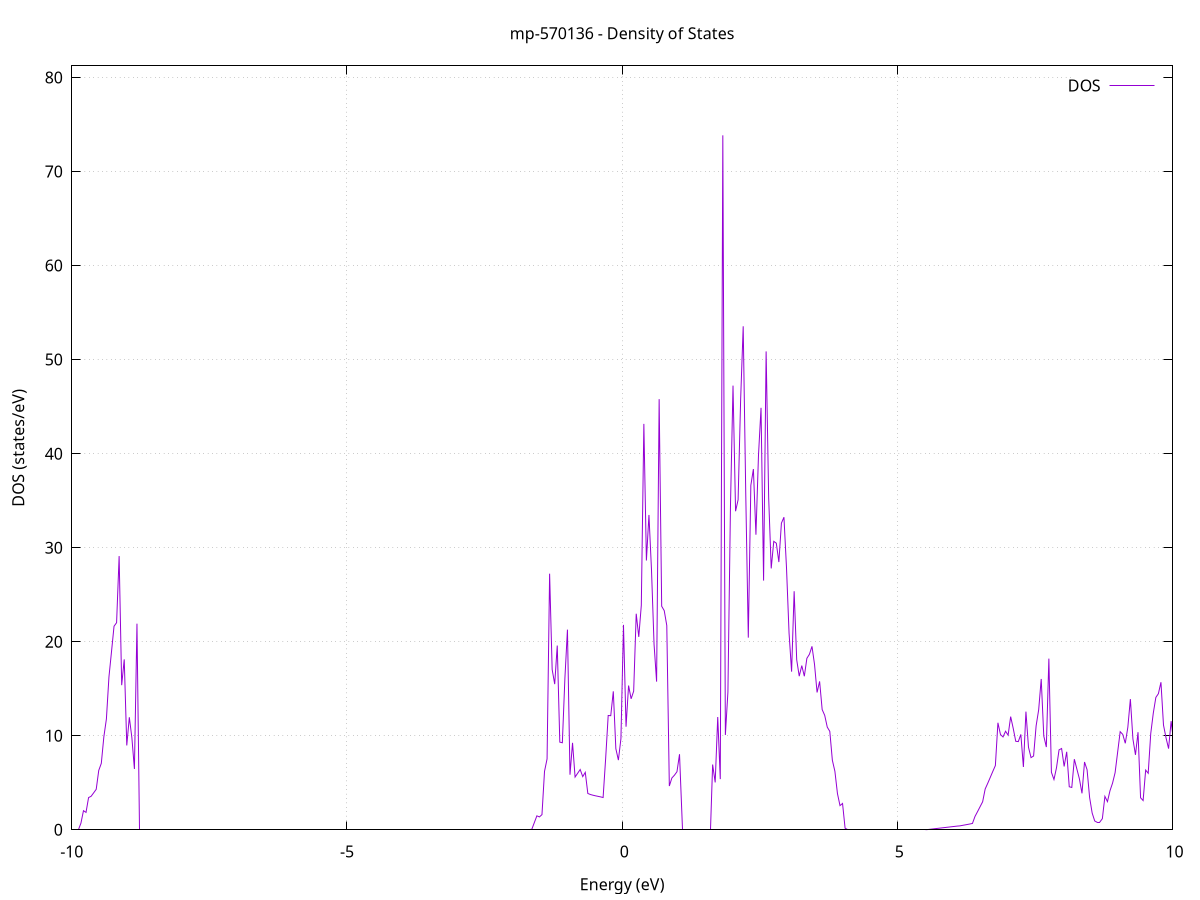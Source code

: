 set title 'mp-570136 - Density of States'
set xlabel 'Energy (eV)'
set ylabel 'DOS (states/eV)'
set grid
set xrange [-10:10]
set yrange [0:81.235]
set xzeroaxis lt -1
set terminal png size 800,600
set output 'mp-570136_dos_gnuplot.png'
plot '-' using 1:2 with lines title 'DOS'
-69.215500 0.000000
-69.169200 0.000000
-69.122900 0.000000
-69.076600 0.000000
-69.030300 0.000000
-68.984000 0.000000
-68.937800 0.000000
-68.891500 0.000000
-68.845200 0.000000
-68.798900 0.000000
-68.752600 0.000000
-68.706300 0.000000
-68.660100 0.000000
-68.613800 0.000000
-68.567500 0.000000
-68.521200 0.000000
-68.474900 0.000000
-68.428600 0.000000
-68.382400 0.000000
-68.336100 0.000000
-68.289800 0.000000
-68.243500 0.000000
-68.197200 0.000000
-68.150900 0.000000
-68.104700 0.000000
-68.058400 0.000000
-68.012100 0.000000
-67.965800 0.000000
-67.919500 0.000000
-67.873200 0.000000
-67.827000 0.000000
-67.780700 0.000000
-67.734400 0.000000
-67.688100 0.000000
-67.641800 0.000000
-67.595500 0.000000
-67.549300 0.000000
-67.503000 0.000000
-67.456700 0.000000
-67.410400 0.000000
-67.364100 0.000000
-67.317800 0.000000
-67.271600 0.000000
-67.225300 0.000000
-67.179000 0.000000
-67.132700 0.000000
-67.086400 0.000000
-67.040100 0.000000
-66.993900 0.000000
-66.947600 0.000000
-66.901300 0.000000
-66.855000 0.000000
-66.808700 0.000000
-66.762400 0.000000
-66.716200 0.000000
-66.669900 0.000000
-66.623600 0.000000
-66.577300 0.000000
-66.531000 0.000000
-66.484700 0.000000
-66.438500 0.000000
-66.392200 0.000000
-66.345900 0.000000
-66.299600 0.000000
-66.253300 0.000000
-66.207000 0.000000
-66.160800 0.000000
-66.114500 0.000000
-66.068200 0.000000
-66.021900 0.000000
-65.975600 0.000000
-65.929300 0.000000
-65.883100 0.000000
-65.836800 0.000000
-65.790500 0.000000
-65.744200 0.000000
-65.697900 0.000000
-65.651600 0.000000
-65.605400 0.000000
-65.559100 0.000000
-65.512800 0.000000
-65.466500 0.000000
-65.420200 0.000000
-65.373900 0.000000
-65.327700 0.000000
-65.281400 0.000000
-65.235100 0.000000
-65.188800 0.000000
-65.142500 0.000000
-65.096200 0.000000
-65.050000 0.000000
-65.003700 0.000000
-64.957400 0.000000
-64.911100 0.000000
-64.864800 0.000000
-64.818500 1178.718600
-64.772300 0.000000
-64.726000 0.000000
-64.679700 0.000000
-64.633400 0.000000
-64.587100 0.000000
-64.540800 0.000000
-64.494600 0.000000
-64.448300 0.000000
-64.402000 0.000000
-64.355700 0.000000
-64.309400 0.000000
-64.263100 0.000000
-64.216900 0.000000
-64.170600 0.000000
-64.124300 0.000000
-64.078000 0.000000
-64.031700 0.000000
-63.985500 0.000000
-63.939200 0.000000
-63.892900 0.000000
-63.846600 0.000000
-63.800300 0.000000
-63.754000 0.000000
-63.707800 0.000000
-63.661500 0.000000
-63.615200 0.000000
-63.568900 0.000000
-63.522600 0.000000
-63.476300 0.000000
-63.430100 0.000000
-63.383800 0.000000
-63.337500 0.000000
-63.291200 0.000000
-63.244900 0.000000
-63.198600 0.000000
-63.152400 0.000000
-63.106100 0.000000
-63.059800 0.000000
-63.013500 0.000000
-62.967200 0.000000
-62.920900 0.000000
-62.874700 0.000000
-62.828400 0.000000
-62.782100 0.000000
-62.735800 0.000000
-62.689500 0.000000
-62.643200 0.000000
-62.597000 0.000000
-62.550700 0.000000
-62.504400 0.000000
-62.458100 0.000000
-62.411800 0.000000
-62.365500 0.000000
-62.319300 0.000000
-62.273000 0.000000
-62.226700 0.000000
-62.180400 0.000000
-62.134100 0.000000
-62.087800 0.000000
-62.041600 0.000000
-61.995300 0.000000
-61.949000 0.000000
-61.902700 0.000000
-61.856400 0.000000
-61.810100 0.000000
-61.763900 0.000000
-61.717600 0.000000
-61.671300 0.000000
-61.625000 0.000000
-61.578700 0.000000
-61.532400 0.000000
-61.486200 0.000000
-61.439900 0.000000
-61.393600 0.000000
-61.347300 0.000000
-61.301000 0.000000
-61.254700 0.000000
-61.208500 0.000000
-61.162200 0.000000
-61.115900 0.000000
-61.069600 0.000000
-61.023300 0.000000
-60.977000 0.000000
-60.930800 0.000000
-60.884500 0.000000
-60.838200 0.000000
-60.791900 0.000000
-60.745600 0.000000
-60.699300 0.000000
-60.653100 0.000000
-60.606800 0.000000
-60.560500 0.000000
-60.514200 0.000000
-60.467900 0.000000
-60.421600 0.000000
-60.375400 0.000000
-60.329100 0.000000
-60.282800 0.000000
-60.236500 0.000000
-60.190200 0.000000
-60.143900 0.000000
-60.097700 0.000000
-60.051400 0.000000
-60.005100 0.000000
-59.958800 0.000000
-59.912500 0.000000
-59.866200 0.000000
-59.820000 0.000000
-59.773700 0.000000
-59.727400 0.000000
-59.681100 0.000000
-59.634800 0.000000
-59.588500 0.000000
-59.542300 0.000000
-59.496000 0.000000
-59.449700 0.000000
-59.403400 0.000000
-59.357100 0.000000
-59.310800 0.000000
-59.264600 0.000000
-59.218300 0.000000
-59.172000 0.000000
-59.125700 0.000000
-59.079400 0.000000
-59.033100 0.000000
-58.986900 0.000000
-58.940600 0.000000
-58.894300 0.000000
-58.848000 0.000000
-58.801700 0.000000
-58.755400 0.000000
-58.709200 0.000000
-58.662900 0.000000
-58.616600 0.000000
-58.570300 0.000000
-58.524000 0.000000
-58.477700 0.000000
-58.431500 0.000000
-58.385200 0.000000
-58.338900 0.000000
-58.292600 0.000000
-58.246300 0.000000
-58.200000 0.000000
-58.153800 0.000000
-58.107500 0.000000
-58.061200 0.000000
-58.014900 0.000000
-57.968600 0.000000
-57.922300 0.000000
-57.876100 0.000000
-57.829800 0.000000
-57.783500 0.000000
-57.737200 0.000000
-57.690900 0.000000
-57.644600 0.000000
-57.598400 0.000000
-57.552100 0.000000
-57.505800 0.000000
-57.459500 0.000000
-57.413200 0.000000
-57.366900 0.000000
-57.320700 0.000000
-57.274400 0.000000
-57.228100 0.000000
-57.181800 0.000000
-57.135500 0.000000
-57.089200 0.000000
-57.043000 0.000000
-56.996700 0.000000
-56.950400 0.000000
-56.904100 0.000000
-56.857800 0.000000
-56.811500 0.000000
-56.765300 0.000000
-56.719000 0.000000
-56.672700 0.000000
-56.626400 0.000000
-56.580100 0.000000
-56.533800 0.000000
-56.487600 0.000000
-56.441300 0.000000
-56.395000 0.000000
-56.348700 0.000000
-56.302400 0.000000
-56.256100 0.000000
-56.209900 0.000000
-56.163600 0.000000
-56.117300 0.000000
-56.071000 0.000000
-56.024700 0.000000
-55.978400 0.000000
-55.932200 0.000000
-55.885900 0.000000
-55.839600 0.000000
-55.793300 0.000000
-55.747000 0.000000
-55.700700 0.000000
-55.654500 0.000000
-55.608200 0.000000
-55.561900 0.000000
-55.515600 0.000000
-55.469300 0.000000
-55.423000 0.000000
-55.376800 0.000000
-55.330500 0.000000
-55.284200 0.000000
-55.237900 0.000000
-55.191600 0.000000
-55.145300 0.000000
-55.099100 0.000000
-55.052800 0.000000
-55.006500 0.000000
-54.960200 0.000000
-54.913900 0.000000
-54.867600 0.000000
-54.821400 0.000000
-54.775100 0.000000
-54.728800 0.000000
-54.682500 0.000000
-54.636200 0.000000
-54.589900 0.000000
-54.543700 0.000000
-54.497400 0.000000
-54.451100 0.000000
-54.404800 0.000000
-54.358500 0.000000
-54.312200 0.000000
-54.266000 0.000000
-54.219700 0.000000
-54.173400 0.000000
-54.127100 0.000000
-54.080800 0.000000
-54.034600 0.000000
-53.988300 0.000000
-53.942000 0.000000
-53.895700 0.000000
-53.849400 0.000000
-53.803100 0.000000
-53.756900 0.000000
-53.710600 0.000000
-53.664300 0.000000
-53.618000 0.000000
-53.571700 0.000000
-53.525400 0.000000
-53.479200 0.000000
-53.432900 0.000000
-53.386600 0.000000
-53.340300 0.000000
-53.294000 0.000000
-53.247700 0.000000
-53.201500 0.000000
-53.155200 0.000000
-53.108900 0.000000
-53.062600 0.000000
-53.016300 0.000000
-52.970000 0.000000
-52.923800 0.000000
-52.877500 0.000000
-52.831200 0.000000
-52.784900 0.000000
-52.738600 0.000000
-52.692300 0.000000
-52.646100 0.000000
-52.599800 0.000000
-52.553500 0.000000
-52.507200 0.000000
-52.460900 0.000000
-52.414600 0.000000
-52.368400 0.000000
-52.322100 0.000000
-52.275800 0.000000
-52.229500 0.000000
-52.183200 0.000000
-52.136900 0.000000
-52.090700 0.000000
-52.044400 0.000000
-51.998100 0.000000
-51.951800 0.000000
-51.905500 0.000000
-51.859200 0.000000
-51.813000 0.000000
-51.766700 0.000000
-51.720400 0.000000
-51.674100 0.000000
-51.627800 0.000000
-51.581500 0.000000
-51.535300 0.000000
-51.489000 0.000000
-51.442700 0.000000
-51.396400 0.000000
-51.350100 0.000000
-51.303800 0.000000
-51.257600 0.000000
-51.211300 0.000000
-51.165000 0.000000
-51.118700 0.000000
-51.072400 0.000000
-51.026100 0.000000
-50.979900 0.000000
-50.933600 0.000000
-50.887300 0.000000
-50.841000 0.000000
-50.794700 0.000000
-50.748400 0.000000
-50.702200 0.000000
-50.655900 0.000000
-50.609600 0.000000
-50.563300 0.000000
-50.517000 0.000000
-50.470700 0.000000
-50.424500 0.000000
-50.378200 0.000000
-50.331900 0.000000
-50.285600 0.000000
-50.239300 0.000000
-50.193000 0.000000
-50.146800 0.000000
-50.100500 0.000000
-50.054200 0.000000
-50.007900 0.000000
-49.961600 0.000000
-49.915300 0.000000
-49.869100 0.000000
-49.822800 0.000000
-49.776500 0.000000
-49.730200 0.000000
-49.683900 0.000000
-49.637600 0.000000
-49.591400 0.000000
-49.545100 0.000000
-49.498800 0.000000
-49.452500 0.000000
-49.406200 0.000000
-49.359900 0.000000
-49.313700 0.000000
-49.267400 0.000000
-49.221100 0.000000
-49.174800 0.000000
-49.128500 0.000000
-49.082200 0.000000
-49.036000 0.000000
-48.989700 0.000000
-48.943400 0.000000
-48.897100 0.000000
-48.850800 0.000000
-48.804500 0.000000
-48.758300 0.000000
-48.712000 0.000000
-48.665700 0.000000
-48.619400 0.000000
-48.573100 0.000000
-48.526800 0.000000
-48.480600 0.000000
-48.434300 0.000000
-48.388000 0.000000
-48.341700 0.000000
-48.295400 0.000000
-48.249100 0.000000
-48.202900 0.000000
-48.156600 0.000000
-48.110300 0.000000
-48.064000 0.000000
-48.017700 0.000000
-47.971400 0.000000
-47.925200 0.000000
-47.878900 0.000000
-47.832600 0.000000
-47.786300 0.000000
-47.740000 0.000000
-47.693700 0.000000
-47.647500 0.000000
-47.601200 0.000000
-47.554900 0.000000
-47.508600 0.000000
-47.462300 0.000000
-47.416000 0.000000
-47.369800 0.000000
-47.323500 0.000000
-47.277200 0.000000
-47.230900 0.000000
-47.184600 0.000000
-47.138300 0.000000
-47.092100 0.000000
-47.045800 0.000000
-46.999500 0.000000
-46.953200 0.000000
-46.906900 0.000000
-46.860600 0.000000
-46.814400 0.000000
-46.768100 0.000000
-46.721800 0.000000
-46.675500 0.000000
-46.629200 0.000000
-46.582900 0.000000
-46.536700 0.000000
-46.490400 0.000000
-46.444100 0.000000
-46.397800 0.000000
-46.351500 0.000000
-46.305200 0.000000
-46.259000 0.000000
-46.212700 0.000000
-46.166400 0.000000
-46.120100 0.000000
-46.073800 0.000000
-46.027500 0.000000
-45.981300 0.000000
-45.935000 0.000000
-45.888700 0.000000
-45.842400 0.000000
-45.796100 0.000000
-45.749800 0.000000
-45.703600 0.000000
-45.657300 0.000000
-45.611000 0.000000
-45.564700 0.000000
-45.518400 0.000000
-45.472100 0.000000
-45.425900 0.000000
-45.379600 0.000000
-45.333300 0.000000
-45.287000 0.000000
-45.240700 0.000000
-45.194400 0.000000
-45.148200 0.000000
-45.101900 0.000000
-45.055600 0.000000
-45.009300 0.000000
-44.963000 0.000000
-44.916700 0.000000
-44.870500 0.000000
-44.824200 0.000000
-44.777900 0.000000
-44.731600 0.000000
-44.685300 0.000000
-44.639000 0.000000
-44.592800 0.000000
-44.546500 0.000000
-44.500200 0.000000
-44.453900 0.000000
-44.407600 0.000000
-44.361300 0.000000
-44.315100 0.000000
-44.268800 0.000000
-44.222500 0.000000
-44.176200 0.000000
-44.129900 0.000000
-44.083600 0.000000
-44.037400 0.000000
-43.991100 0.000000
-43.944800 0.000000
-43.898500 0.000000
-43.852200 0.000000
-43.806000 0.000000
-43.759700 0.000000
-43.713400 0.000000
-43.667100 0.000000
-43.620800 0.000000
-43.574500 0.000000
-43.528300 0.000000
-43.482000 0.000000
-43.435700 0.000000
-43.389400 0.000000
-43.343100 0.000000
-43.296800 0.000000
-43.250600 0.000000
-43.204300 0.000000
-43.158000 0.000000
-43.111700 0.000000
-43.065400 0.000000
-43.019100 0.000000
-42.972900 0.000000
-42.926600 0.000000
-42.880300 0.000000
-42.834000 0.000000
-42.787700 0.000000
-42.741400 0.000000
-42.695200 0.000000
-42.648900 0.000000
-42.602600 0.000000
-42.556300 0.000000
-42.510000 0.000000
-42.463700 0.000000
-42.417500 0.000000
-42.371200 0.000000
-42.324900 0.000000
-42.278600 0.000000
-42.232300 0.000000
-42.186000 0.000000
-42.139800 0.000000
-42.093500 0.000000
-42.047200 0.000000
-42.000900 0.000000
-41.954600 0.000000
-41.908300 0.000000
-41.862100 0.000000
-41.815800 0.000000
-41.769500 0.000000
-41.723200 0.000000
-41.676900 0.000000
-41.630600 0.000000
-41.584400 0.000000
-41.538100 0.000000
-41.491800 0.000000
-41.445500 0.000000
-41.399200 0.000000
-41.352900 0.000000
-41.306700 0.000000
-41.260400 0.000000
-41.214100 0.000000
-41.167800 0.000000
-41.121500 0.000000
-41.075200 0.000000
-41.029000 0.000000
-40.982700 0.000000
-40.936400 0.000000
-40.890100 0.000000
-40.843800 0.000000
-40.797500 0.000000
-40.751300 0.000000
-40.705000 0.000000
-40.658700 0.000000
-40.612400 0.000000
-40.566100 0.000000
-40.519800 0.000000
-40.473600 0.000000
-40.427300 0.000000
-40.381000 0.000000
-40.334700 0.000000
-40.288400 0.000000
-40.242100 0.000000
-40.195900 0.000000
-40.149600 0.000000
-40.103300 0.000000
-40.057000 0.000000
-40.010700 0.000000
-39.964400 0.000000
-39.918200 0.000000
-39.871900 0.000000
-39.825600 0.000000
-39.779300 0.000000
-39.733000 0.000000
-39.686700 0.000000
-39.640500 0.000000
-39.594200 0.000000
-39.547900 0.000000
-39.501600 0.000000
-39.455300 0.000000
-39.409000 0.000000
-39.362800 0.000000
-39.316500 0.000000
-39.270200 0.000000
-39.223900 0.000000
-39.177600 0.000000
-39.131300 0.000000
-39.085100 0.000000
-39.038800 0.000000
-38.992500 0.000000
-38.946200 0.000000
-38.899900 0.000000
-38.853600 0.000000
-38.807400 0.000000
-38.761100 0.000000
-38.714800 0.000000
-38.668500 0.000000
-38.622200 0.000000
-38.575900 0.000000
-38.529700 0.000000
-38.483400 0.000000
-38.437100 0.000000
-38.390800 0.000000
-38.344500 0.000000
-38.298200 0.000000
-38.252000 0.000000
-38.205700 0.000000
-38.159400 0.000000
-38.113100 0.000000
-38.066800 0.000000
-38.020500 0.000000
-37.974300 0.000000
-37.928000 0.000000
-37.881700 0.000000
-37.835400 0.000000
-37.789100 0.000000
-37.742800 0.000000
-37.696600 0.000000
-37.650300 0.000000
-37.604000 0.000000
-37.557700 0.000000
-37.511400 0.000000
-37.465100 0.000000
-37.418900 0.000000
-37.372600 0.000000
-37.326300 0.000000
-37.280000 0.000000
-37.233700 0.000000
-37.187400 0.000000
-37.141200 0.000000
-37.094900 0.000000
-37.048600 0.000000
-37.002300 0.000000
-36.956000 0.000000
-36.909700 0.000000
-36.863500 0.000000
-36.817200 0.000000
-36.770900 0.000000
-36.724600 0.000000
-36.678300 0.000000
-36.632000 0.000000
-36.585800 0.000000
-36.539500 0.000000
-36.493200 0.000000
-36.446900 0.000000
-36.400600 0.000000
-36.354300 0.000000
-36.308100 0.000000
-36.261800 0.000000
-36.215500 0.000000
-36.169200 0.000000
-36.122900 0.000000
-36.076600 0.000000
-36.030400 0.000000
-35.984100 0.000000
-35.937800 0.000000
-35.891500 0.000000
-35.845200 0.000000
-35.798900 0.000000
-35.752700 0.000000
-35.706400 0.000000
-35.660100 0.000000
-35.613800 0.000000
-35.567500 0.000000
-35.521200 0.000000
-35.475000 0.000000
-35.428700 0.000000
-35.382400 0.000000
-35.336100 0.000000
-35.289800 0.000000
-35.243500 0.000000
-35.197300 0.000000
-35.151000 0.000000
-35.104700 0.000000
-35.058400 0.000000
-35.012100 0.000000
-34.965800 0.000000
-34.919600 0.000000
-34.873300 0.000000
-34.827000 0.000000
-34.780700 0.000000
-34.734400 0.000000
-34.688100 0.000000
-34.641900 0.000000
-34.595600 0.000000
-34.549300 0.000000
-34.503000 0.000000
-34.456700 0.000000
-34.410400 0.000000
-34.364200 0.000000
-34.317900 0.000000
-34.271600 0.000000
-34.225300 0.000000
-34.179000 0.000000
-34.132700 0.000000
-34.086500 0.000000
-34.040200 0.000000
-33.993900 0.000000
-33.947600 0.000000
-33.901300 0.000000
-33.855100 0.000000
-33.808800 0.000000
-33.762500 0.000000
-33.716200 0.000000
-33.669900 0.000000
-33.623600 0.000000
-33.577400 0.000000
-33.531100 0.000000
-33.484800 0.000000
-33.438500 0.000000
-33.392200 0.000000
-33.345900 0.000000
-33.299700 0.000000
-33.253400 0.000000
-33.207100 0.000000
-33.160800 0.000000
-33.114500 0.000000
-33.068200 0.000000
-33.022000 0.000000
-32.975700 0.000000
-32.929400 0.000000
-32.883100 0.000000
-32.836800 0.000000
-32.790500 0.000000
-32.744300 0.000000
-32.698000 0.000000
-32.651700 0.000000
-32.605400 0.000000
-32.559100 0.000000
-32.512800 0.000000
-32.466600 0.000000
-32.420300 0.000000
-32.374000 0.000000
-32.327700 0.000000
-32.281400 0.000000
-32.235100 0.000000
-32.188900 0.000000
-32.142600 0.000000
-32.096300 0.000000
-32.050000 0.000000
-32.003700 0.000000
-31.957400 0.000000
-31.911200 0.000000
-31.864900 0.000000
-31.818600 0.000000
-31.772300 0.000000
-31.726000 0.000000
-31.679700 0.000000
-31.633500 0.000000
-31.587200 0.000000
-31.540900 0.000000
-31.494600 0.000000
-31.448300 0.000000
-31.402000 0.000000
-31.355800 0.000000
-31.309500 0.000000
-31.263200 0.000000
-31.216900 0.000000
-31.170600 0.000000
-31.124300 0.000000
-31.078100 0.000000
-31.031800 0.000000
-30.985500 0.000000
-30.939200 0.000000
-30.892900 0.000000
-30.846600 0.000000
-30.800400 0.000000
-30.754100 0.000000
-30.707800 0.000000
-30.661500 0.000000
-30.615200 0.000000
-30.568900 0.000000
-30.522700 0.000000
-30.476400 0.000000
-30.430100 0.000000
-30.383800 0.000000
-30.337500 0.000000
-30.291200 0.000000
-30.245000 0.000000
-30.198700 0.000000
-30.152400 0.000000
-30.106100 0.000000
-30.059800 0.000000
-30.013500 0.000000
-29.967300 0.000000
-29.921000 0.000000
-29.874700 0.000000
-29.828400 0.000000
-29.782100 0.000000
-29.735800 0.000000
-29.689600 0.000000
-29.643300 0.000000
-29.597000 0.000000
-29.550700 0.000000
-29.504400 0.000000
-29.458100 0.000000
-29.411900 0.000000
-29.365600 0.000000
-29.319300 0.000000
-29.273000 0.000000
-29.226700 0.000000
-29.180400 0.000000
-29.134200 0.000000
-29.087900 0.000000
-29.041600 0.000000
-28.995300 0.000000
-28.949000 0.000000
-28.902700 0.000000
-28.856500 0.000000
-28.810200 0.000000
-28.763900 0.000000
-28.717600 0.000000
-28.671300 0.000000
-28.625000 0.000000
-28.578800 0.000000
-28.532500 0.000000
-28.486200 0.000000
-28.439900 0.000000
-28.393600 0.000000
-28.347300 0.000000
-28.301100 0.000000
-28.254800 0.000000
-28.208500 0.000000
-28.162200 0.000000
-28.115900 0.000000
-28.069600 0.000000
-28.023400 0.000000
-27.977100 0.000000
-27.930800 0.000000
-27.884500 0.000000
-27.838200 0.000000
-27.791900 0.000000
-27.745700 0.000000
-27.699400 0.000000
-27.653100 0.000000
-27.606800 0.000000
-27.560500 0.000000
-27.514200 0.000000
-27.468000 0.000000
-27.421700 0.000000
-27.375400 0.000000
-27.329100 0.000000
-27.282800 0.000000
-27.236500 0.000000
-27.190300 0.000000
-27.144000 0.000000
-27.097700 0.000000
-27.051400 0.000000
-27.005100 0.000000
-26.958800 0.000000
-26.912600 0.000000
-26.866300 0.000000
-26.820000 0.000000
-26.773700 0.000000
-26.727400 0.000000
-26.681100 0.000000
-26.634900 0.000000
-26.588600 0.000000
-26.542300 0.000000
-26.496000 0.000000
-26.449700 0.000000
-26.403400 0.000000
-26.357200 0.000000
-26.310900 0.000000
-26.264600 0.000000
-26.218300 0.000000
-26.172000 0.000000
-26.125700 0.000000
-26.079500 0.000000
-26.033200 0.000000
-25.986900 0.000000
-25.940600 0.000000
-25.894300 0.000000
-25.848000 0.000000
-25.801800 0.000000
-25.755500 0.000000
-25.709200 0.000000
-25.662900 0.000000
-25.616600 0.000000
-25.570300 0.000000
-25.524100 0.000000
-25.477800 0.000000
-25.431500 0.000000
-25.385200 0.000000
-25.338900 0.000000
-25.292600 0.000000
-25.246400 0.000000
-25.200100 0.000000
-25.153800 0.000000
-25.107500 0.000000
-25.061200 0.000000
-25.014900 0.000000
-24.968700 0.000000
-24.922400 0.000000
-24.876100 0.000000
-24.829800 0.000000
-24.783500 0.000000
-24.737200 0.000000
-24.691000 0.000000
-24.644700 0.000000
-24.598400 0.000000
-24.552100 0.000000
-24.505800 0.000000
-24.459500 0.000000
-24.413300 0.000000
-24.367000 0.000000
-24.320700 0.000000
-24.274400 0.000000
-24.228100 0.000000
-24.181800 0.000000
-24.135600 0.000000
-24.089300 0.000000
-24.043000 0.000000
-23.996700 0.000000
-23.950400 0.000000
-23.904100 0.000000
-23.857900 0.000000
-23.811600 0.000000
-23.765300 0.000000
-23.719000 0.000000
-23.672700 0.000000
-23.626500 0.000000
-23.580200 0.000000
-23.533900 0.000000
-23.487600 0.000000
-23.441300 0.000000
-23.395000 0.000000
-23.348800 0.000000
-23.302500 0.000000
-23.256200 0.000000
-23.209900 0.000000
-23.163600 0.000000
-23.117300 0.000000
-23.071100 0.000000
-23.024800 0.000000
-22.978500 0.000000
-22.932200 0.000000
-22.885900 0.000000
-22.839600 0.000000
-22.793400 0.000000
-22.747100 0.000000
-22.700800 0.000000
-22.654500 0.000000
-22.608200 0.000000
-22.561900 0.000000
-22.515700 0.000000
-22.469400 0.000000
-22.423100 0.000000
-22.376800 0.000000
-22.330500 0.000000
-22.284200 0.000000
-22.238000 0.000000
-22.191700 0.000000
-22.145400 0.000000
-22.099100 0.000000
-22.052800 0.000000
-22.006500 0.000000
-21.960300 0.000000
-21.914000 0.000000
-21.867700 0.000000
-21.821400 0.000000
-21.775100 0.000000
-21.728800 0.000000
-21.682600 0.000000
-21.636300 0.000000
-21.590000 0.000000
-21.543700 0.000000
-21.497400 0.000000
-21.451100 0.000000
-21.404900 0.000000
-21.358600 0.000000
-21.312300 0.000000
-21.266000 0.000000
-21.219700 0.000000
-21.173400 0.000000
-21.127200 0.000000
-21.080900 0.000000
-21.034600 0.000000
-20.988300 0.000000
-20.942000 0.000000
-20.895700 0.000000
-20.849500 0.000000
-20.803200 0.000000
-20.756900 0.000000
-20.710600 0.000000
-20.664300 0.000000
-20.618000 0.000000
-20.571800 0.000000
-20.525500 0.000000
-20.479200 0.000000
-20.432900 0.000000
-20.386600 0.000000
-20.340300 0.000000
-20.294100 0.000000
-20.247800 0.000000
-20.201500 0.000000
-20.155200 0.000000
-20.108900 0.000000
-20.062600 0.000000
-20.016400 0.000000
-19.970100 0.000000
-19.923800 0.000000
-19.877500 0.000000
-19.831200 0.000000
-19.784900 0.000000
-19.738700 0.000000
-19.692400 0.000000
-19.646100 0.000000
-19.599800 0.000000
-19.553500 0.000000
-19.507200 0.000000
-19.461000 0.000000
-19.414700 0.000000
-19.368400 0.000000
-19.322100 0.000000
-19.275800 0.000000
-19.229500 0.000000
-19.183300 0.000000
-19.137000 0.000000
-19.090700 0.000000
-19.044400 0.000000
-18.998100 0.000000
-18.951800 0.000000
-18.905600 0.000000
-18.859300 0.000000
-18.813000 0.000000
-18.766700 0.000000
-18.720400 0.000000
-18.674100 0.000000
-18.627900 0.000000
-18.581600 0.000000
-18.535300 0.000000
-18.489000 0.000000
-18.442700 0.000000
-18.396400 0.000000
-18.350200 0.000000
-18.303900 0.000000
-18.257600 0.000000
-18.211300 0.000000
-18.165000 0.000000
-18.118700 0.000000
-18.072500 0.000000
-18.026200 0.000000
-17.979900 0.000000
-17.933600 0.000000
-17.887300 0.000000
-17.841000 0.000000
-17.794800 0.000000
-17.748500 0.000000
-17.702200 0.000000
-17.655900 0.000000
-17.609600 0.000000
-17.563300 0.000000
-17.517100 0.000000
-17.470800 0.000000
-17.424500 0.000000
-17.378200 0.000000
-17.331900 0.000000
-17.285600 0.000000
-17.239400 0.000000
-17.193100 0.000000
-17.146800 0.000000
-17.100500 0.000000
-17.054200 0.000000
-17.007900 0.000000
-16.961700 0.000000
-16.915400 0.000000
-16.869100 0.000000
-16.822800 0.000000
-16.776500 0.000000
-16.730200 0.000000
-16.684000 0.000000
-16.637700 0.000000
-16.591400 0.000000
-16.545100 0.000000
-16.498800 0.000000
-16.452500 0.000000
-16.406300 0.000000
-16.360000 0.000000
-16.313700 0.000000
-16.267400 0.000000
-16.221100 0.000000
-16.174800 0.000000
-16.128600 0.000000
-16.082300 0.000000
-16.036000 0.000000
-15.989700 0.000000
-15.943400 0.000000
-15.897100 0.000000
-15.850900 0.000000
-15.804600 0.000000
-15.758300 0.000000
-15.712000 0.000000
-15.665700 0.000000
-15.619400 0.000000
-15.573200 0.000000
-15.526900 0.000000
-15.480600 0.000000
-15.434300 0.000000
-15.388000 0.000000
-15.341700 0.000000
-15.295500 0.000000
-15.249200 0.000000
-15.202900 0.000000
-15.156600 0.000000
-15.110300 0.000000
-15.064000 0.000000
-15.017800 0.000000
-14.971500 0.000000
-14.925200 0.000000
-14.878900 0.000000
-14.832600 0.000000
-14.786300 0.000000
-14.740100 0.000000
-14.693800 0.000000
-14.647500 0.000000
-14.601200 0.000000
-14.554900 0.000000
-14.508600 0.000000
-14.462400 0.000000
-14.416100 0.000000
-14.369800 0.000000
-14.323500 0.000000
-14.277200 0.000000
-14.230900 0.000000
-14.184700 0.000000
-14.138400 0.000000
-14.092100 0.000000
-14.045800 0.000000
-13.999500 0.000000
-13.953200 0.000000
-13.907000 0.000000
-13.860700 0.000000
-13.814400 0.000000
-13.768100 0.000000
-13.721800 0.000000
-13.675600 0.000000
-13.629300 0.000000
-13.583000 0.000000
-13.536700 0.000000
-13.490400 0.000000
-13.444100 0.000000
-13.397900 0.000000
-13.351600 0.000000
-13.305300 0.000000
-13.259000 0.000000
-13.212700 0.000000
-13.166400 0.000000
-13.120200 0.000000
-13.073900 0.000000
-13.027600 0.000000
-12.981300 0.000000
-12.935000 0.000000
-12.888700 0.000000
-12.842500 0.000000
-12.796200 0.000000
-12.749900 0.000000
-12.703600 0.000000
-12.657300 0.000000
-12.611000 0.000000
-12.564800 0.000000
-12.518500 0.000000
-12.472200 0.000000
-12.425900 0.000000
-12.379600 0.000000
-12.333300 0.000000
-12.287100 0.000000
-12.240800 0.000000
-12.194500 0.000000
-12.148200 0.000000
-12.101900 0.000000
-12.055600 0.000000
-12.009400 0.000000
-11.963100 0.000000
-11.916800 0.000000
-11.870500 0.000000
-11.824200 0.000000
-11.777900 0.000000
-11.731700 0.000000
-11.685400 0.000000
-11.639100 0.000000
-11.592800 0.000000
-11.546500 0.000000
-11.500200 0.000000
-11.454000 0.000000
-11.407700 0.000000
-11.361400 0.000000
-11.315100 0.000000
-11.268800 0.000000
-11.222500 0.000000
-11.176300 0.000000
-11.130000 0.000000
-11.083700 0.000000
-11.037400 0.000000
-10.991100 0.000000
-10.944800 0.000000
-10.898600 0.000000
-10.852300 0.000000
-10.806000 0.000000
-10.759700 0.000000
-10.713400 0.000000
-10.667100 0.000000
-10.620900 0.000000
-10.574600 0.000000
-10.528300 0.000000
-10.482000 0.000000
-10.435700 0.000000
-10.389400 0.000000
-10.343200 0.000000
-10.296900 0.000000
-10.250600 0.000000
-10.204300 0.000000
-10.158000 0.000000
-10.111700 0.000000
-10.065500 0.000000
-10.019200 0.000000
-9.972900 0.000000
-9.926600 0.000000
-9.880300 0.000000
-9.834000 0.701500
-9.787800 2.031300
-9.741500 1.848500
-9.695200 3.422300
-9.648900 3.561900
-9.602600 3.928200
-9.556300 4.303500
-9.510100 6.317000
-9.463800 7.060800
-9.417500 9.884900
-9.371200 11.779000
-9.324900 16.251300
-9.278600 18.923300
-9.232400 21.644700
-9.186100 22.022000
-9.139800 29.106600
-9.093500 15.376000
-9.047200 18.121300
-9.000900 8.970300
-8.954700 11.964600
-8.908400 9.802400
-8.862100 6.463100
-8.815800 21.914700
-8.769500 0.000000
-8.723200 0.000000
-8.677000 0.000000
-8.630700 0.000000
-8.584400 0.000000
-8.538100 0.000000
-8.491800 0.000000
-8.445500 0.000000
-8.399300 0.000000
-8.353000 0.000000
-8.306700 0.000000
-8.260400 0.000000
-8.214100 0.000000
-8.167800 0.000000
-8.121600 0.000000
-8.075300 0.000000
-8.029000 0.000000
-7.982700 0.000000
-7.936400 0.000000
-7.890100 0.000000
-7.843900 0.000000
-7.797600 0.000000
-7.751300 0.000000
-7.705000 0.000000
-7.658700 0.000000
-7.612400 0.000000
-7.566200 0.000000
-7.519900 0.000000
-7.473600 0.000000
-7.427300 0.000000
-7.381000 0.000000
-7.334700 0.000000
-7.288500 0.000000
-7.242200 0.000000
-7.195900 0.000000
-7.149600 0.000000
-7.103300 0.000000
-7.057000 0.000000
-7.010800 0.000000
-6.964500 0.000000
-6.918200 0.000000
-6.871900 0.000000
-6.825600 0.000000
-6.779300 0.000000
-6.733100 0.000000
-6.686800 0.000000
-6.640500 0.000000
-6.594200 0.000000
-6.547900 0.000000
-6.501600 0.000000
-6.455400 0.000000
-6.409100 0.000000
-6.362800 0.000000
-6.316500 0.000000
-6.270200 0.000000
-6.223900 0.000000
-6.177700 0.000000
-6.131400 0.000000
-6.085100 0.000000
-6.038800 0.000000
-5.992500 0.000000
-5.946200 0.000000
-5.900000 0.000000
-5.853700 0.000000
-5.807400 0.000000
-5.761100 0.000000
-5.714800 0.000000
-5.668500 0.000000
-5.622300 0.000000
-5.576000 0.000000
-5.529700 0.000000
-5.483400 0.000000
-5.437100 0.000000
-5.390800 0.000000
-5.344600 0.000000
-5.298300 0.000000
-5.252000 0.000000
-5.205700 0.000000
-5.159400 0.000000
-5.113100 0.000000
-5.066900 0.000000
-5.020600 0.000000
-4.974300 0.000000
-4.928000 0.000000
-4.881700 0.000000
-4.835400 0.000000
-4.789200 0.000000
-4.742900 0.000000
-4.696600 0.000000
-4.650300 0.000000
-4.604000 0.000000
-4.557700 0.000000
-4.511500 0.000000
-4.465200 0.000000
-4.418900 0.000000
-4.372600 0.000000
-4.326300 0.000000
-4.280000 0.000000
-4.233800 0.000000
-4.187500 0.000000
-4.141200 0.000000
-4.094900 0.000000
-4.048600 0.000000
-4.002300 0.000000
-3.956100 0.000000
-3.909800 0.000000
-3.863500 0.000000
-3.817200 0.000000
-3.770900 0.000000
-3.724700 0.000000
-3.678400 0.000000
-3.632100 0.000000
-3.585800 0.000000
-3.539500 0.000000
-3.493200 0.000000
-3.447000 0.000000
-3.400700 0.000000
-3.354400 0.000000
-3.308100 0.000000
-3.261800 0.000000
-3.215500 0.000000
-3.169300 0.000000
-3.123000 0.000000
-3.076700 0.000000
-3.030400 0.000000
-2.984100 0.000000
-2.937800 0.000000
-2.891600 0.000000
-2.845300 0.000000
-2.799000 0.000000
-2.752700 0.000000
-2.706400 0.000000
-2.660100 0.000000
-2.613900 0.000000
-2.567600 0.000000
-2.521300 0.000000
-2.475000 0.000000
-2.428700 0.000000
-2.382400 0.000000
-2.336200 0.000000
-2.289900 0.000000
-2.243600 0.000000
-2.197300 0.000000
-2.151000 0.000000
-2.104700 0.000000
-2.058500 0.000000
-2.012200 0.000000
-1.965900 0.000000
-1.919600 0.000000
-1.873300 0.000000
-1.827000 0.000000
-1.780800 0.000000
-1.734500 0.000000
-1.688200 0.000000
-1.641900 0.046700
-1.595600 0.764200
-1.549300 1.481600
-1.503100 1.367900
-1.456800 1.608900
-1.410500 6.211900
-1.364200 7.537700
-1.317900 27.233000
-1.271600 17.045900
-1.225400 15.489400
-1.179100 19.591700
-1.132800 9.319200
-1.086500 9.253800
-1.040200 16.105800
-0.993900 21.282400
-0.947700 5.853200
-0.901400 9.246500
-0.855100 5.606400
-0.808800 6.007600
-0.762500 6.408800
-0.716200 5.652900
-0.670000 6.106800
-0.623700 3.863400
-0.577400 3.750900
-0.531100 3.676800
-0.484800 3.612500
-0.438500 3.556000
-0.392300 3.498900
-0.346000 3.431500
-0.299700 7.577800
-0.253400 12.155600
-0.207100 12.131800
-0.160800 14.722000
-0.114600 8.628600
-0.068300 7.409500
-0.022000 9.697200
0.024300 21.786700
0.070600 10.960500
0.116900 15.337900
0.163100 13.928000
0.209400 14.738700
0.255700 22.974500
0.302000 20.513600
0.348300 23.868100
0.394600 43.161900
0.440800 28.633000
0.487100 33.476800
0.533400 27.616800
0.579700 19.738700
0.626000 15.750700
0.672300 45.794500
0.718500 23.770900
0.764800 23.303700
0.811100 21.721200
0.857400 4.652500
0.903700 5.508700
0.950000 5.802400
0.996200 6.175000
1.042500 8.034900
1.088800 0.000000
1.135100 0.000000
1.181400 0.000000
1.227700 0.000000
1.273900 0.000000
1.320200 0.000000
1.366500 0.000000
1.412800 0.000000
1.459100 0.000000
1.505400 0.000000
1.551600 0.000000
1.597900 0.000000
1.644200 6.937700
1.690500 5.035800
1.736800 11.987200
1.783100 5.383600
1.829300 73.850400
1.875600 10.076900
1.921900 14.639900
1.968200 34.420700
2.014500 47.231600
2.060800 33.874600
2.107000 35.089200
2.153300 45.794700
2.199600 53.539500
2.245900 35.769000
2.292200 20.430900
2.338500 36.625500
2.384700 38.362200
2.431000 31.377500
2.477300 39.814400
2.523600 44.872300
2.569900 26.501100
2.616200 50.869800
2.662400 35.292500
2.708700 27.794800
2.755000 30.670000
2.801300 30.473800
2.847600 28.470200
2.893900 32.605300
2.940100 33.240400
2.986400 27.857000
3.032700 20.917200
3.079000 16.813100
3.125300 25.367000
3.171600 18.087300
3.217800 16.334000
3.264100 17.457000
3.310400 16.327800
3.356700 18.235300
3.403000 18.664000
3.449300 19.505600
3.495500 17.586900
3.541800 14.603700
3.588100 15.781400
3.634400 12.780300
3.680700 12.166800
3.727000 10.916000
3.773200 10.464300
3.819500 7.396300
3.865800 6.215600
3.912100 3.852900
3.958400 2.570500
4.004700 2.797700
4.050900 0.170200
4.097200 0.000000
4.143500 0.000000
4.189800 0.000000
4.236100 0.000000
4.282400 0.000000
4.328600 0.000000
4.374900 0.000000
4.421200 0.000000
4.467500 0.000000
4.513800 0.000000
4.560100 0.000000
4.606300 0.000000
4.652600 0.000000
4.698900 0.000000
4.745200 0.000000
4.791500 0.000000
4.837800 0.000000
4.884000 0.000000
4.930300 0.000000
4.976600 0.000000
5.022900 0.000000
5.069200 0.000000
5.115500 0.000000
5.161700 0.000000
5.208000 0.000000
5.254300 0.000000
5.300600 0.000000
5.346900 0.000000
5.393200 0.000000
5.439400 0.000000
5.485700 0.000000
5.532000 0.011400
5.578300 0.043000
5.624600 0.074700
5.670900 0.106400
5.717100 0.138000
5.763400 0.169700
5.809700 0.201400
5.856000 0.233000
5.902300 0.264700
5.948600 0.296300
5.994800 0.328000
6.041100 0.359700
6.087400 0.391300
6.133700 0.413300
6.180000 0.463800
6.226300 0.514400
6.272500 0.564900
6.318800 0.615500
6.365100 0.673600
6.411400 1.419900
6.457700 1.930900
6.503900 2.454800
6.550200 2.978700
6.596500 4.341400
6.642800 4.942700
6.689100 5.576600
6.735400 6.211400
6.781600 6.831500
6.827900 11.379300
6.874200 10.129200
6.920500 9.872400
6.966800 10.479700
7.013100 10.058100
7.059300 12.033900
7.105600 10.791600
7.151900 9.410500
7.198200 9.376900
7.244500 10.141600
7.290800 6.677200
7.337000 12.562600
7.383300 8.778600
7.429600 7.673900
7.475900 7.843700
7.522200 11.060400
7.568500 12.764700
7.614700 16.039200
7.661000 9.976000
7.707300 8.796900
7.753600 18.198300
7.799900 6.114300
7.846200 5.345600
7.892400 6.602500
7.938700 8.498700
7.985000 8.642300
8.031300 6.735300
8.077600 8.293400
8.123900 4.573700
8.170100 4.499700
8.216400 7.508000
8.262700 6.453700
8.309000 5.399500
8.355300 3.873400
8.401600 7.207200
8.447800 6.388000
8.494100 3.427700
8.540400 1.779100
8.586700 0.936700
8.633000 0.764700
8.679300 0.764400
8.725500 1.181200
8.771800 3.551300
8.818100 2.994200
8.864400 4.156200
8.910700 4.959300
8.957000 6.069800
9.003200 8.251200
9.049500 10.432600
9.095800 10.147800
9.142100 9.196900
9.188400 10.899600
9.234700 13.898200
9.280900 9.652900
9.327200 7.963800
9.373500 10.376200
9.419800 3.402000
9.466100 3.108800
9.512400 6.348600
9.558600 6.008000
9.604900 10.243000
9.651200 12.411600
9.697500 14.074100
9.743800 14.474800
9.790100 15.689900
9.836300 11.140800
9.882600 9.772900
9.928900 8.630000
9.975200 11.552900
10.021500 9.269700
10.067800 7.159500
10.114000 6.973700
10.160300 6.806300
10.206600 6.760600
10.252900 6.509200
10.299200 5.750500
10.345500 5.308000
10.391700 3.881700
10.438000 3.807700
10.484300 3.733700
10.530600 7.131300
10.576900 5.820400
10.623200 5.016400
10.669400 3.822300
10.715700 7.307900
10.762000 6.094200
10.808300 13.858100
10.854600 12.495800
10.900900 5.634000
10.947100 6.469400
10.993400 6.851700
11.039700 7.424400
11.086000 7.997200
11.132300 8.569900
11.178600 32.816600
11.224800 5.834400
11.271100 6.009900
11.317400 7.210500
11.363700 7.581700
11.410000 8.053200
11.456300 9.450100
11.502500 8.605500
11.548800 8.344600
11.595100 6.400200
11.641400 6.517200
11.687700 7.297000
11.734000 7.807000
11.780200 9.032500
11.826500 7.744200
11.872800 6.842500
11.919100 6.405100
11.965400 6.271400
12.011700 6.601900
12.057900 7.968800
12.104200 5.404900
12.150500 4.805600
12.196800 5.060800
12.243100 8.389400
12.289400 12.588100
12.335600 11.831000
12.381900 5.981600
12.428200 9.715300
12.474500 9.692700
12.520800 9.111200
12.567100 8.123800
12.613300 5.851700
12.659600 8.683600
12.705900 8.063300
12.752200 7.425900
12.798500 8.219000
12.844800 9.263600
12.891000 6.335400
12.937300 6.551300
12.983600 7.199100
13.029900 9.992400
13.076200 8.195500
13.122500 9.771700
13.168700 10.488700
13.215000 7.189100
13.261300 8.232800
13.307600 8.248700
13.353900 9.423600
13.400200 7.959900
13.446400 7.595900
13.492700 7.591400
13.539000 7.859200
13.585300 7.161600
13.631600 7.768800
13.677900 8.577100
13.724100 8.954500
13.770400 10.397000
13.816700 12.188500
13.863000 7.504100
13.909300 8.973000
13.955600 5.688900
14.001800 6.679600
14.048100 6.741200
14.094400 7.729400
14.140700 8.623100
14.187000 9.605000
14.233300 11.055900
14.279500 12.556100
14.325800 11.820000
14.372100 13.506000
14.418400 17.514300
14.464700 14.117300
14.511000 10.610600
14.557200 17.671800
14.603500 12.229000
14.649800 11.255800
14.696100 10.777600
14.742400 12.713500
14.788700 10.806600
14.834900 8.780000
14.881200 10.344600
14.927500 9.711900
14.973800 9.079100
15.020100 8.504400
15.066400 7.405100
15.112600 6.811300
15.158900 6.133200
15.205200 6.447600
15.251500 6.661100
15.297800 7.415600
15.344100 8.162100
15.390300 8.460600
15.436600 8.759300
15.482900 6.099100
15.529200 6.387600
15.575500 6.712500
15.621800 9.524100
15.668000 10.512900
15.714300 14.607800
15.760600 8.083400
15.806900 8.377500
15.853200 7.489500
15.899500 8.131400
15.945700 9.534000
15.992000 10.412600
16.038300 8.290100
16.084600 7.329600
16.130900 7.506000
16.177200 7.279200
16.223400 6.546800
16.269700 6.717800
16.316000 9.178800
16.362300 8.478400
16.408600 7.415600
16.454800 7.478300
16.501100 7.647600
16.547400 7.816900
16.593700 6.354900
16.640000 6.633600
16.686300 15.847800
16.732500 8.448800
16.778800 11.399200
16.825100 14.521000
16.871400 10.353200
16.917700 10.100300
16.964000 10.624600
17.010200 8.274600
17.056500 7.791800
17.102800 8.748100
17.149100 11.163400
17.195400 12.508000
17.241700 13.351900
17.287900 14.146800
17.334200 13.045500
17.380500 12.665100
17.426800 14.262900
17.473100 13.961600
17.519400 13.560900
17.565600 13.552700
17.611900 13.494400
17.658200 13.334500
17.704500 14.750800
17.750800 10.652600
17.797100 10.706600
17.843300 12.701500
17.889600 10.425800
17.935900 10.701600
17.982200 11.340500
18.028500 27.396100
18.074800 10.139300
18.121000 9.978300
18.167300 9.856100
18.213600 10.768900
18.259900 8.670900
18.306200 7.718700
18.352500 25.687800
18.398700 9.094100
18.445000 8.943900
18.491300 9.206100
18.537600 8.226600
18.583900 7.302500
18.630200 6.241900
18.676400 5.817200
18.722700 5.231800
18.769000 4.919400
18.815300 4.209600
18.861600 4.088900
18.907900 3.072600
18.954100 3.002500
19.000400 3.795000
19.046700 1.425900
19.093000 1.962700
19.139300 0.552000
19.185600 0.000000
19.231800 0.000000
19.278100 0.000000
19.324400 0.000000
19.370700 0.000000
19.417000 0.000000
19.463300 0.000000
19.509500 0.000000
19.555800 0.000000
19.602100 0.000000
19.648400 0.000000
19.694700 0.000000
19.741000 0.000000
19.787200 0.000000
19.833500 0.000000
19.879800 0.000000
19.926100 0.000000
19.972400 0.000000
20.018700 0.000000
20.064900 0.000000
20.111200 0.000000
20.157500 0.000000
20.203800 0.000000
20.250100 0.000000
20.296400 0.000000
20.342600 0.000000
20.388900 0.000000
20.435200 0.000000
20.481500 0.000000
20.527800 0.000000
20.574100 0.000000
20.620300 0.000000
20.666600 0.000000
20.712900 0.000000
20.759200 0.000000
20.805500 0.000000
20.851800 0.000000
20.898000 0.000000
20.944300 0.000000
20.990600 0.000000
21.036900 0.000000
21.083200 0.000000
21.129500 0.000000
21.175700 0.000000
21.222000 0.000000
21.268300 0.000000
21.314600 0.000000
21.360900 0.000000
21.407200 0.000000
21.453400 0.000000
21.499700 0.000000
21.546000 0.000000
21.592300 0.000000
21.638600 0.000000
21.684900 0.000000
21.731100 0.000000
21.777400 0.000000
21.823700 0.000000
21.870000 0.000000
21.916300 0.000000
21.962600 0.000000
22.008800 0.000000
22.055100 0.000000
22.101400 0.000000
22.147700 0.000000
22.194000 0.000000
22.240300 0.000000
22.286500 0.000000
22.332800 0.000000
22.379100 0.000000
22.425400 0.000000
22.471700 0.000000
22.518000 0.000000
22.564200 0.000000
22.610500 0.000000
22.656800 0.000000
22.703100 0.000000
22.749400 0.000000
22.795700 0.000000
22.841900 0.000000
22.888200 0.000000
22.934500 0.000000
22.980800 0.000000
23.027100 0.000000
23.073400 0.000000
23.119600 0.000000
23.165900 0.000000
23.212200 0.000000
23.258500 0.000000
23.304800 0.000000
23.351100 0.000000
e
